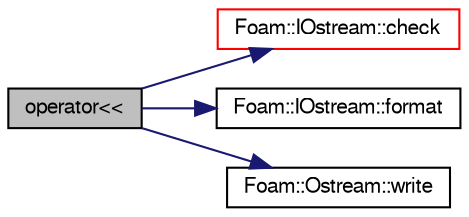 digraph "operator&lt;&lt;"
{
  bgcolor="transparent";
  edge [fontname="FreeSans",fontsize="10",labelfontname="FreeSans",labelfontsize="10"];
  node [fontname="FreeSans",fontsize="10",shape=record];
  rankdir="LR";
  Node116389 [label="operator\<\<",height=0.2,width=0.4,color="black", fillcolor="grey75", style="filled", fontcolor="black"];
  Node116389 -> Node116390 [color="midnightblue",fontsize="10",style="solid",fontname="FreeSans"];
  Node116390 [label="Foam::IOstream::check",height=0.2,width=0.4,color="red",URL="$a26226.html#a367eb3425fc4e8270e2aa961df8ac8a5",tooltip="Check IOstream status for given operation. "];
  Node116389 -> Node116439 [color="midnightblue",fontsize="10",style="solid",fontname="FreeSans"];
  Node116439 [label="Foam::IOstream::format",height=0.2,width=0.4,color="black",URL="$a26226.html#a33bbef3587114a06f7bdc0b91ba57ed9",tooltip="Return current stream format. "];
  Node116389 -> Node116440 [color="midnightblue",fontsize="10",style="solid",fontname="FreeSans"];
  Node116440 [label="Foam::Ostream::write",height=0.2,width=0.4,color="black",URL="$a26238.html#a81a19ad9e4098b4701cc8bab9a59d78b",tooltip="Write next token to stream. "];
}
